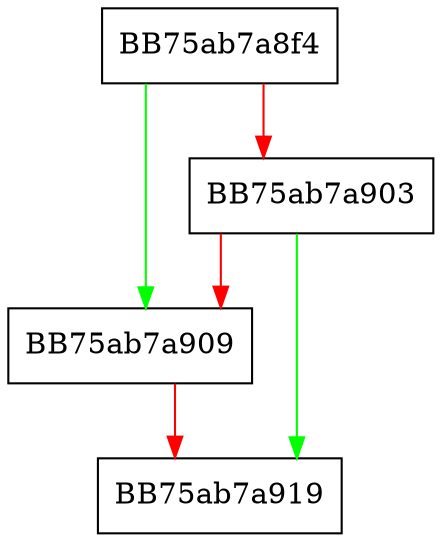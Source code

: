 digraph MergeSchemaResourceInfo {
  node [shape="box"];
  graph [splines=ortho];
  BB75ab7a8f4 -> BB75ab7a909 [color="green"];
  BB75ab7a8f4 -> BB75ab7a903 [color="red"];
  BB75ab7a903 -> BB75ab7a919 [color="green"];
  BB75ab7a903 -> BB75ab7a909 [color="red"];
  BB75ab7a909 -> BB75ab7a919 [color="red"];
}